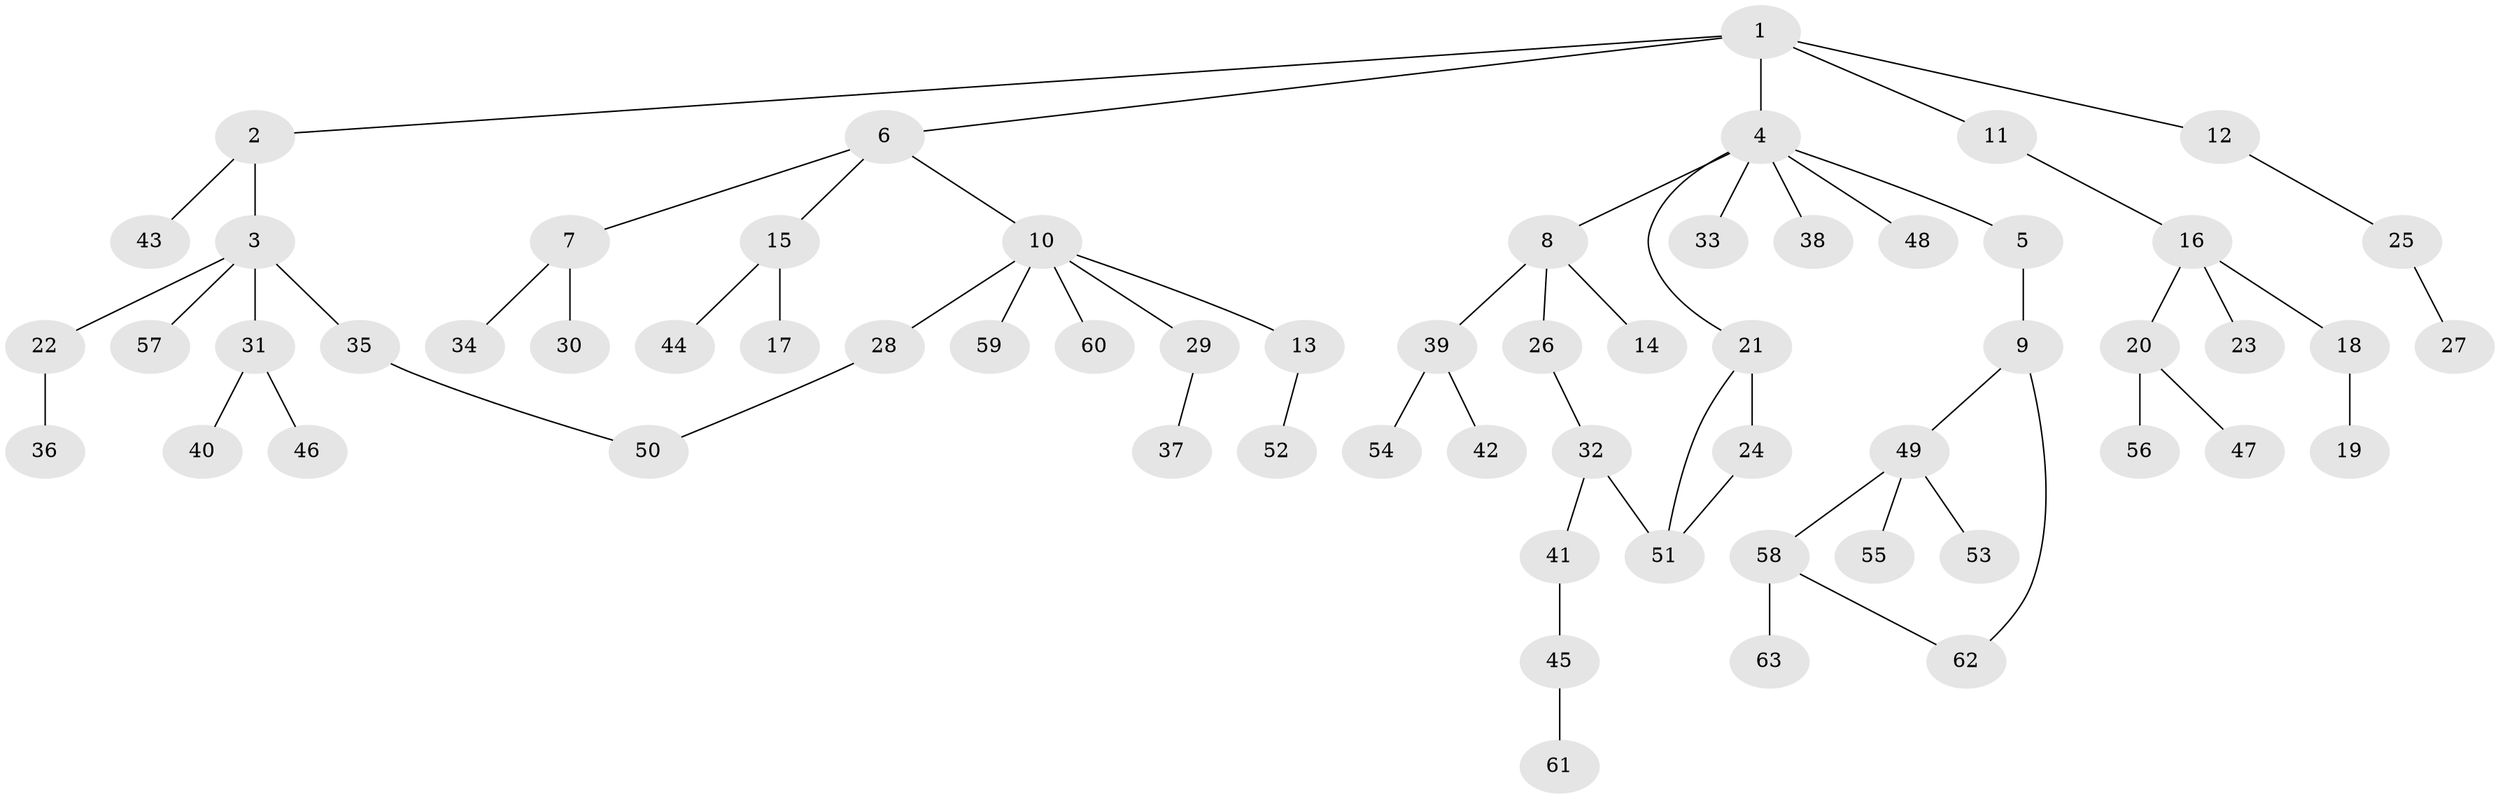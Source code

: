 // Generated by graph-tools (version 1.1) at 2025/10/02/27/25 16:10:54]
// undirected, 63 vertices, 66 edges
graph export_dot {
graph [start="1"]
  node [color=gray90,style=filled];
  1;
  2;
  3;
  4;
  5;
  6;
  7;
  8;
  9;
  10;
  11;
  12;
  13;
  14;
  15;
  16;
  17;
  18;
  19;
  20;
  21;
  22;
  23;
  24;
  25;
  26;
  27;
  28;
  29;
  30;
  31;
  32;
  33;
  34;
  35;
  36;
  37;
  38;
  39;
  40;
  41;
  42;
  43;
  44;
  45;
  46;
  47;
  48;
  49;
  50;
  51;
  52;
  53;
  54;
  55;
  56;
  57;
  58;
  59;
  60;
  61;
  62;
  63;
  1 -- 2;
  1 -- 4;
  1 -- 6;
  1 -- 11;
  1 -- 12;
  2 -- 3;
  2 -- 43;
  3 -- 22;
  3 -- 31;
  3 -- 35;
  3 -- 57;
  4 -- 5;
  4 -- 8;
  4 -- 21;
  4 -- 33;
  4 -- 38;
  4 -- 48;
  5 -- 9;
  6 -- 7;
  6 -- 10;
  6 -- 15;
  7 -- 30;
  7 -- 34;
  8 -- 14;
  8 -- 26;
  8 -- 39;
  9 -- 49;
  9 -- 62;
  10 -- 13;
  10 -- 28;
  10 -- 29;
  10 -- 59;
  10 -- 60;
  11 -- 16;
  12 -- 25;
  13 -- 52;
  15 -- 17;
  15 -- 44;
  16 -- 18;
  16 -- 20;
  16 -- 23;
  18 -- 19;
  20 -- 47;
  20 -- 56;
  21 -- 24;
  21 -- 51;
  22 -- 36;
  24 -- 51;
  25 -- 27;
  26 -- 32;
  28 -- 50;
  29 -- 37;
  31 -- 40;
  31 -- 46;
  32 -- 41;
  32 -- 51;
  35 -- 50;
  39 -- 42;
  39 -- 54;
  41 -- 45;
  45 -- 61;
  49 -- 53;
  49 -- 55;
  49 -- 58;
  58 -- 62;
  58 -- 63;
}
